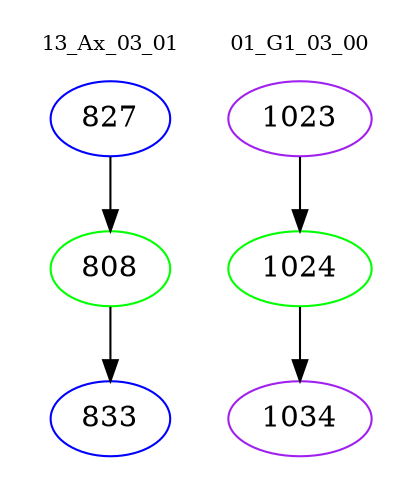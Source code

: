 digraph{
subgraph cluster_0 {
color = white
label = "13_Ax_03_01";
fontsize=10;
T0_827 [label="827", color="blue"]
T0_827 -> T0_808 [color="black"]
T0_808 [label="808", color="green"]
T0_808 -> T0_833 [color="black"]
T0_833 [label="833", color="blue"]
}
subgraph cluster_1 {
color = white
label = "01_G1_03_00";
fontsize=10;
T1_1023 [label="1023", color="purple"]
T1_1023 -> T1_1024 [color="black"]
T1_1024 [label="1024", color="green"]
T1_1024 -> T1_1034 [color="black"]
T1_1034 [label="1034", color="purple"]
}
}

